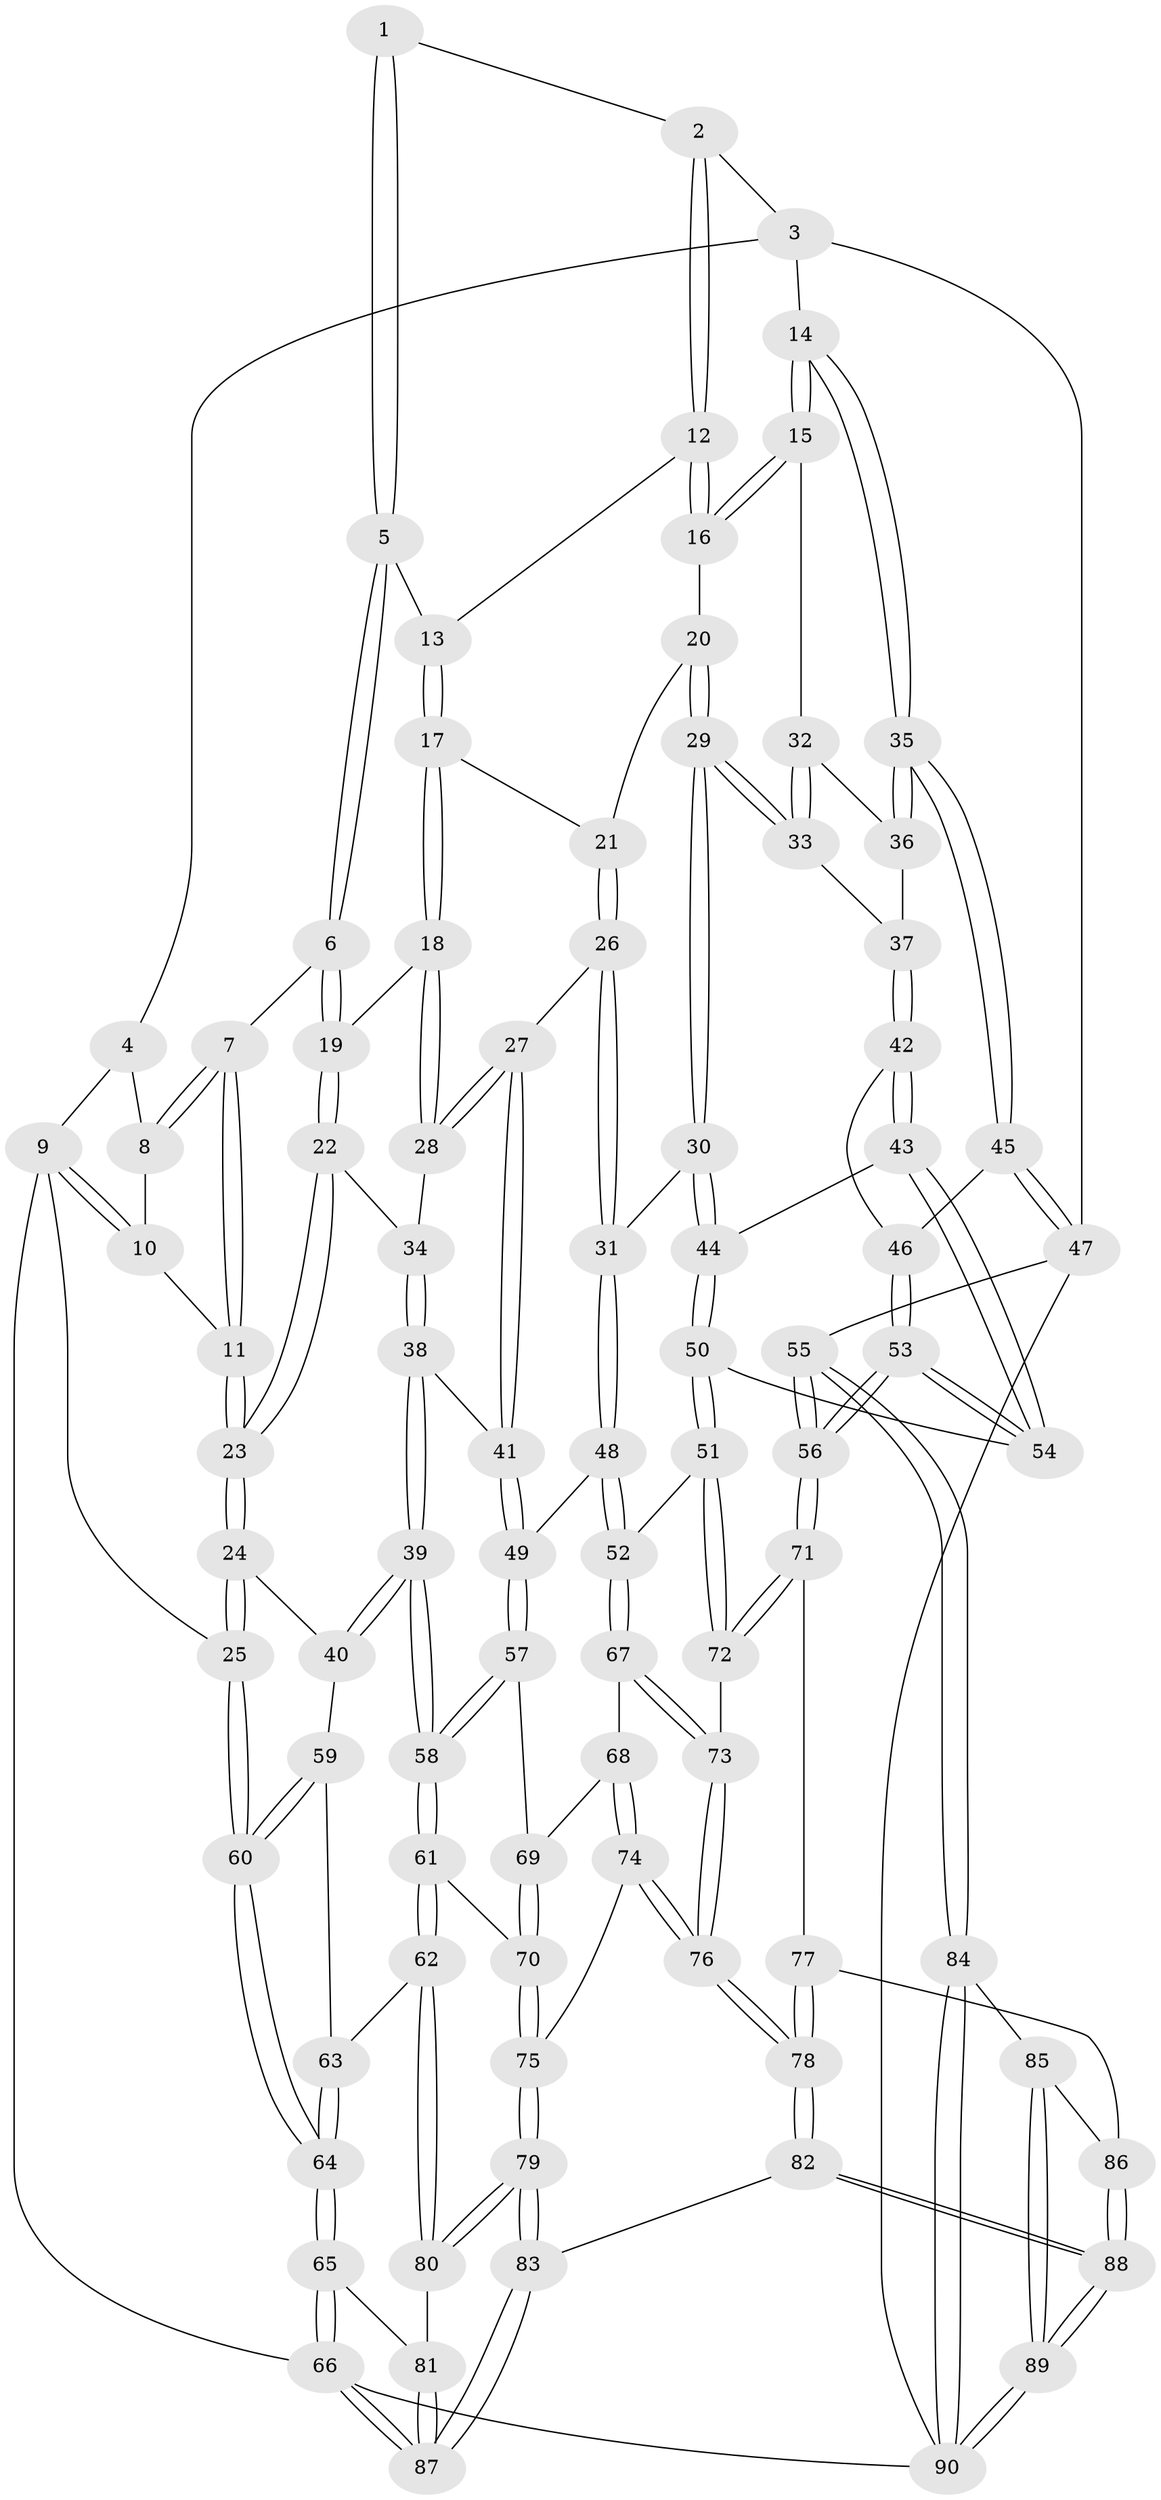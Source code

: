 // Generated by graph-tools (version 1.1) at 2025/03/03/09/25 03:03:15]
// undirected, 90 vertices, 221 edges
graph export_dot {
graph [start="1"]
  node [color=gray90,style=filled];
  1 [pos="+0.34913672440492427+0"];
  2 [pos="+0.7012244165344048+0"];
  3 [pos="+0.7473979223007007+0"];
  4 [pos="+0.1269236059396137+0"];
  5 [pos="+0.3236661124879973+0"];
  6 [pos="+0.29886100597675697+0.06816636577764999"];
  7 [pos="+0.20320908857601408+0.10187250692278836"];
  8 [pos="+0.07877211350049068+0.0485152473125951"];
  9 [pos="+0+0.19799596020434868"];
  10 [pos="+0.06575668489457934+0.05897226922901167"];
  11 [pos="+0.11392691044180303+0.2062965781153923"];
  12 [pos="+0.6890641516798899+0"];
  13 [pos="+0.525330659151016+0.1371590583914992"];
  14 [pos="+1+0.25909475349082806"];
  15 [pos="+0.9265277276352697+0.24686239546049996"];
  16 [pos="+0.7218243248509325+0.09810634091157688"];
  17 [pos="+0.47677992913316986+0.22501336792910895"];
  18 [pos="+0.4075294056639169+0.23306126418100093"];
  19 [pos="+0.32890860141037653+0.14724904469127123"];
  20 [pos="+0.673970295319022+0.24344520267795483"];
  21 [pos="+0.4804807617167315+0.22737059315749636"];
  22 [pos="+0.16021201110571875+0.3165273208537403"];
  23 [pos="+0.05231861261778361+0.32437945660452516"];
  24 [pos="+0+0.3638632558259427"];
  25 [pos="+0+0.3533680519491489"];
  26 [pos="+0.5798269996993644+0.4059826470662054"];
  27 [pos="+0.399007357273315+0.4129319837488611"];
  28 [pos="+0.3610891820551391+0.3585267409335732"];
  29 [pos="+0.7006271651031163+0.3504955266148728"];
  30 [pos="+0.6531319700375965+0.42258405214011124"];
  31 [pos="+0.6242071744279103+0.42850498239955087"];
  32 [pos="+0.7825548716520088+0.32613964606489493"];
  33 [pos="+0.7031137780539608+0.3502201189300666"];
  34 [pos="+0.30695496088964486+0.3668563756142768"];
  35 [pos="+1+0.26903534110932853"];
  36 [pos="+0.8636904879002175+0.41028498403063773"];
  37 [pos="+0.8474686802607453+0.43797273306142076"];
  38 [pos="+0.22284768603838404+0.5278856910042129"];
  39 [pos="+0.17386489741900987+0.5504498848993279"];
  40 [pos="+0.15305338479590228+0.5422145713840925"];
  41 [pos="+0.3960951352572827+0.5359692466920046"];
  42 [pos="+0.8491440802378457+0.4984494472732041"];
  43 [pos="+0.8045019224464915+0.5242131176317334"];
  44 [pos="+0.7158292132352082+0.5004684720416686"];
  45 [pos="+1+0.292417692293257"];
  46 [pos="+0.923755757201142+0.507309689392269"];
  47 [pos="+1+0.2923706447394068"];
  48 [pos="+0.52894134767693+0.5731356071962388"];
  49 [pos="+0.4283140392545561+0.5855572777849066"];
  50 [pos="+0.6756516634428388+0.6899841575094516"];
  51 [pos="+0.6669193733964326+0.6986907611747244"];
  52 [pos="+0.6256449298678747+0.6825546337293578"];
  53 [pos="+0.9616436029346553+0.714673254479645"];
  54 [pos="+0.8333880472868587+0.64799348795011"];
  55 [pos="+1+0.8947772246775636"];
  56 [pos="+1+0.7806096599452313"];
  57 [pos="+0.40381299749989796+0.6463953677728641"];
  58 [pos="+0.24082599080645647+0.6967592175081423"];
  59 [pos="+0.10163005738892256+0.6126037841778863"];
  60 [pos="+0+0.7227312107972884"];
  61 [pos="+0.21112314320578743+0.7901488822586009"];
  62 [pos="+0.20357995690644162+0.7968605320944947"];
  63 [pos="+0.05209697253660893+0.7770108507194735"];
  64 [pos="+0+0.8410145285578787"];
  65 [pos="+0+0.9967218687037507"];
  66 [pos="+0+1"];
  67 [pos="+0.47892751530226135+0.7538239936124621"];
  68 [pos="+0.47820969221534265+0.7536390792930966"];
  69 [pos="+0.4277684968698553+0.7054953041686867"];
  70 [pos="+0.337983224856085+0.820073809717719"];
  71 [pos="+0.7186464403776056+0.8174823389996139"];
  72 [pos="+0.6801903281996808+0.7714353297179789"];
  73 [pos="+0.5483924606204876+0.8470333218818228"];
  74 [pos="+0.40639407527491656+0.8669458148287316"];
  75 [pos="+0.39401601401670466+0.8727527120387331"];
  76 [pos="+0.5379723738883163+0.8836772344472824"];
  77 [pos="+0.7160224329244417+0.8743933265826148"];
  78 [pos="+0.5487953493114391+0.927332838374039"];
  79 [pos="+0.3593255263470216+1"];
  80 [pos="+0.20472600470701577+0.8709140911632317"];
  81 [pos="+0.1836496334310684+0.893332416025715"];
  82 [pos="+0.5249739446110019+1"];
  83 [pos="+0.3905594731056457+1"];
  84 [pos="+1+0.9395650693573043"];
  85 [pos="+0.7886430536789653+0.9246510390390869"];
  86 [pos="+0.7232998128894156+0.9039275444139471"];
  87 [pos="+0+1"];
  88 [pos="+0.632394713719197+1"];
  89 [pos="+0.8901153866784075+1"];
  90 [pos="+1+1"];
  1 -- 2;
  1 -- 5;
  1 -- 5;
  2 -- 3;
  2 -- 12;
  2 -- 12;
  3 -- 4;
  3 -- 14;
  3 -- 47;
  4 -- 8;
  4 -- 9;
  5 -- 6;
  5 -- 6;
  5 -- 13;
  6 -- 7;
  6 -- 19;
  6 -- 19;
  7 -- 8;
  7 -- 8;
  7 -- 11;
  7 -- 11;
  8 -- 10;
  9 -- 10;
  9 -- 10;
  9 -- 25;
  9 -- 66;
  10 -- 11;
  11 -- 23;
  11 -- 23;
  12 -- 13;
  12 -- 16;
  12 -- 16;
  13 -- 17;
  13 -- 17;
  14 -- 15;
  14 -- 15;
  14 -- 35;
  14 -- 35;
  15 -- 16;
  15 -- 16;
  15 -- 32;
  16 -- 20;
  17 -- 18;
  17 -- 18;
  17 -- 21;
  18 -- 19;
  18 -- 28;
  18 -- 28;
  19 -- 22;
  19 -- 22;
  20 -- 21;
  20 -- 29;
  20 -- 29;
  21 -- 26;
  21 -- 26;
  22 -- 23;
  22 -- 23;
  22 -- 34;
  23 -- 24;
  23 -- 24;
  24 -- 25;
  24 -- 25;
  24 -- 40;
  25 -- 60;
  25 -- 60;
  26 -- 27;
  26 -- 31;
  26 -- 31;
  27 -- 28;
  27 -- 28;
  27 -- 41;
  27 -- 41;
  28 -- 34;
  29 -- 30;
  29 -- 30;
  29 -- 33;
  29 -- 33;
  30 -- 31;
  30 -- 44;
  30 -- 44;
  31 -- 48;
  31 -- 48;
  32 -- 33;
  32 -- 33;
  32 -- 36;
  33 -- 37;
  34 -- 38;
  34 -- 38;
  35 -- 36;
  35 -- 36;
  35 -- 45;
  35 -- 45;
  36 -- 37;
  37 -- 42;
  37 -- 42;
  38 -- 39;
  38 -- 39;
  38 -- 41;
  39 -- 40;
  39 -- 40;
  39 -- 58;
  39 -- 58;
  40 -- 59;
  41 -- 49;
  41 -- 49;
  42 -- 43;
  42 -- 43;
  42 -- 46;
  43 -- 44;
  43 -- 54;
  43 -- 54;
  44 -- 50;
  44 -- 50;
  45 -- 46;
  45 -- 47;
  45 -- 47;
  46 -- 53;
  46 -- 53;
  47 -- 55;
  47 -- 90;
  48 -- 49;
  48 -- 52;
  48 -- 52;
  49 -- 57;
  49 -- 57;
  50 -- 51;
  50 -- 51;
  50 -- 54;
  51 -- 52;
  51 -- 72;
  51 -- 72;
  52 -- 67;
  52 -- 67;
  53 -- 54;
  53 -- 54;
  53 -- 56;
  53 -- 56;
  55 -- 56;
  55 -- 56;
  55 -- 84;
  55 -- 84;
  56 -- 71;
  56 -- 71;
  57 -- 58;
  57 -- 58;
  57 -- 69;
  58 -- 61;
  58 -- 61;
  59 -- 60;
  59 -- 60;
  59 -- 63;
  60 -- 64;
  60 -- 64;
  61 -- 62;
  61 -- 62;
  61 -- 70;
  62 -- 63;
  62 -- 80;
  62 -- 80;
  63 -- 64;
  63 -- 64;
  64 -- 65;
  64 -- 65;
  65 -- 66;
  65 -- 66;
  65 -- 81;
  66 -- 87;
  66 -- 87;
  66 -- 90;
  67 -- 68;
  67 -- 73;
  67 -- 73;
  68 -- 69;
  68 -- 74;
  68 -- 74;
  69 -- 70;
  69 -- 70;
  70 -- 75;
  70 -- 75;
  71 -- 72;
  71 -- 72;
  71 -- 77;
  72 -- 73;
  73 -- 76;
  73 -- 76;
  74 -- 75;
  74 -- 76;
  74 -- 76;
  75 -- 79;
  75 -- 79;
  76 -- 78;
  76 -- 78;
  77 -- 78;
  77 -- 78;
  77 -- 86;
  78 -- 82;
  78 -- 82;
  79 -- 80;
  79 -- 80;
  79 -- 83;
  79 -- 83;
  80 -- 81;
  81 -- 87;
  81 -- 87;
  82 -- 83;
  82 -- 88;
  82 -- 88;
  83 -- 87;
  83 -- 87;
  84 -- 85;
  84 -- 90;
  84 -- 90;
  85 -- 86;
  85 -- 89;
  85 -- 89;
  86 -- 88;
  86 -- 88;
  88 -- 89;
  88 -- 89;
  89 -- 90;
  89 -- 90;
}
